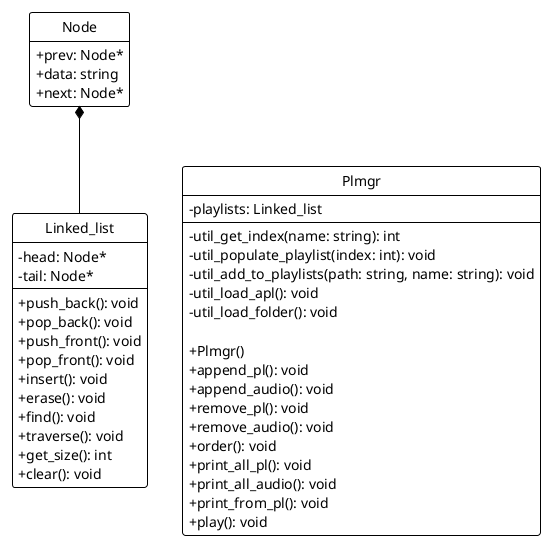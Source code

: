@startuml
!theme plain
skinparam classAttributeIconSize 0
struct Node{
    +prev: Node*
    +data: string
    +next: Node*
}
hide Node methods
hide Node circle

class Linked_list{
    -head: Node*
    -tail: Node*

    +push_back(): void
    +pop_back(): void
    +push_front(): void
    +pop_front(): void
    +insert(): void
    +erase(): void
    +find(): void
    +traverse(): void
    +get_size(): int
    +clear(): void
}
hide Linked_list circle

class Plmgr{
    -playlists: Linked_list
    -util_get_index(name: string): int
    -util_populate_playlist(index: int): void
    -util_add_to_playlists(path: string, name: string): void
    -util_load_apl(): void
    -util_load_folder(): void

    +Plmgr()
    +append_pl(): void
    +append_audio(): void
    +remove_pl(): void
    +remove_audio(): void
    +order(): void
    +print_all_pl(): void
    +print_all_audio(): void
    +print_from_pl(): void
    +play(): void
}
hide Plmgr circle

Linked_list -up-* Node
Linked_list -[hidden]right-> Plmgr
@enduml